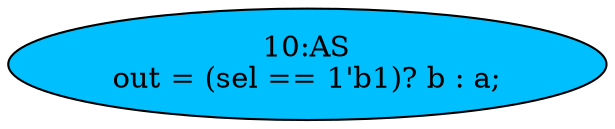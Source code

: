 strict digraph "" {
	node [label="\N"];
	"10:AS"	[ast="<pyverilog.vparser.ast.Assign object at 0x7f5cf7cce4d0>",
		def_var="['out']",
		fillcolor=deepskyblue,
		label="10:AS
out = (sel == 1'b1)? b : a;",
		statements="[]",
		style=filled,
		typ=Assign,
		use_var="['sel', 'b', 'a']"];
}
